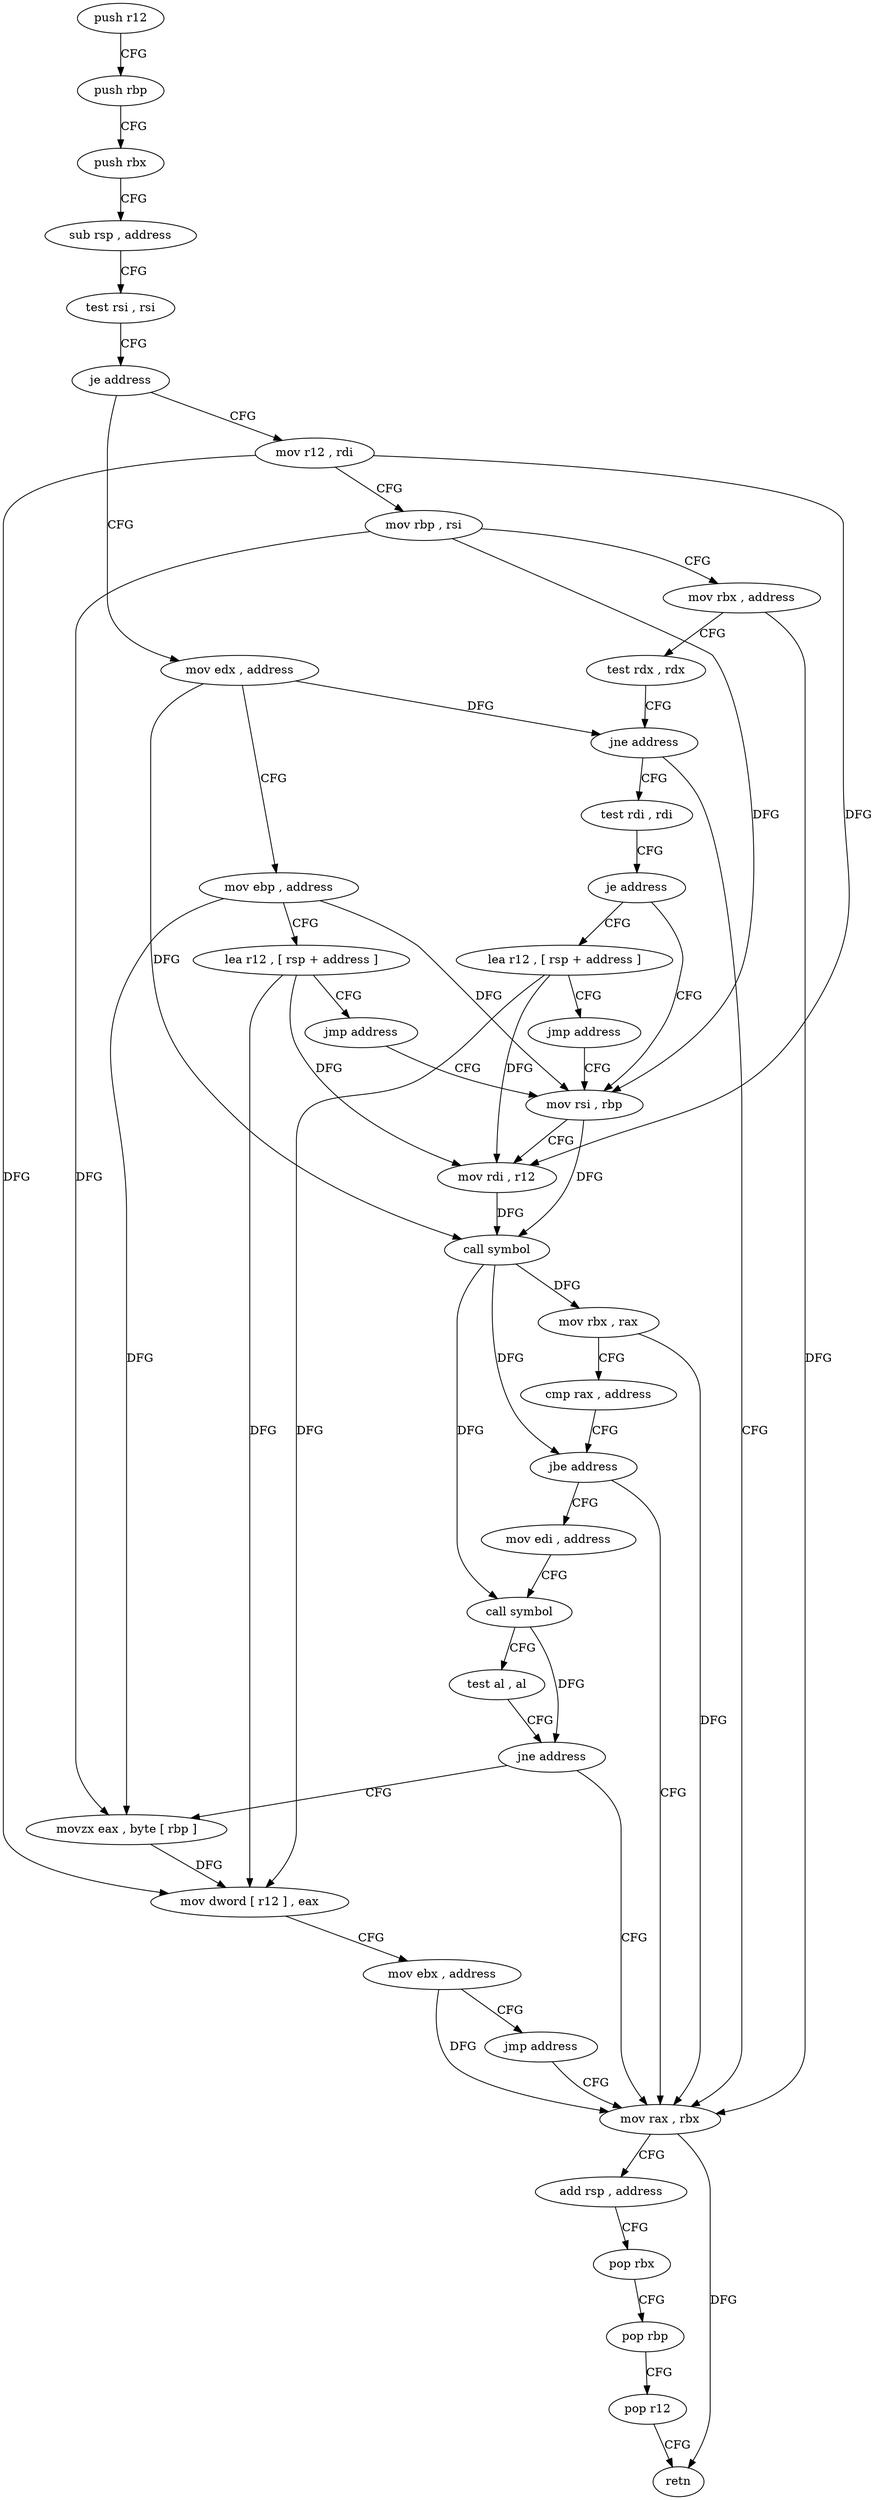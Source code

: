 digraph "func" {
"4282911" [label = "push r12" ]
"4282913" [label = "push rbp" ]
"4282914" [label = "push rbx" ]
"4282915" [label = "sub rsp , address" ]
"4282919" [label = "test rsi , rsi" ]
"4282922" [label = "je address" ]
"4283015" [label = "mov edx , address" ]
"4282924" [label = "mov r12 , rdi" ]
"4283020" [label = "mov ebp , address" ]
"4283025" [label = "lea r12 , [ rsp + address ]" ]
"4283030" [label = "jmp address" ]
"4282959" [label = "mov rsi , rbp" ]
"4282927" [label = "mov rbp , rsi" ]
"4282930" [label = "mov rbx , address" ]
"4282937" [label = "test rdx , rdx" ]
"4282940" [label = "jne address" ]
"4282954" [label = "test rdi , rdi" ]
"4282942" [label = "mov rax , rbx" ]
"4282962" [label = "mov rdi , r12" ]
"4282965" [label = "call symbol" ]
"4282970" [label = "mov rbx , rax" ]
"4282973" [label = "cmp rax , address" ]
"4282977" [label = "jbe address" ]
"4282979" [label = "mov edi , address" ]
"4282957" [label = "je address" ]
"4283008" [label = "lea r12 , [ rsp + address ]" ]
"4282945" [label = "add rsp , address" ]
"4282949" [label = "pop rbx" ]
"4282950" [label = "pop rbp" ]
"4282951" [label = "pop r12" ]
"4282953" [label = "retn" ]
"4282984" [label = "call symbol" ]
"4282989" [label = "test al , al" ]
"4282991" [label = "jne address" ]
"4282993" [label = "movzx eax , byte [ rbp ]" ]
"4283013" [label = "jmp address" ]
"4282997" [label = "mov dword [ r12 ] , eax" ]
"4283001" [label = "mov ebx , address" ]
"4283006" [label = "jmp address" ]
"4282911" -> "4282913" [ label = "CFG" ]
"4282913" -> "4282914" [ label = "CFG" ]
"4282914" -> "4282915" [ label = "CFG" ]
"4282915" -> "4282919" [ label = "CFG" ]
"4282919" -> "4282922" [ label = "CFG" ]
"4282922" -> "4283015" [ label = "CFG" ]
"4282922" -> "4282924" [ label = "CFG" ]
"4283015" -> "4283020" [ label = "CFG" ]
"4283015" -> "4282940" [ label = "DFG" ]
"4283015" -> "4282965" [ label = "DFG" ]
"4282924" -> "4282927" [ label = "CFG" ]
"4282924" -> "4282962" [ label = "DFG" ]
"4282924" -> "4282997" [ label = "DFG" ]
"4283020" -> "4283025" [ label = "CFG" ]
"4283020" -> "4282959" [ label = "DFG" ]
"4283020" -> "4282993" [ label = "DFG" ]
"4283025" -> "4283030" [ label = "CFG" ]
"4283025" -> "4282962" [ label = "DFG" ]
"4283025" -> "4282997" [ label = "DFG" ]
"4283030" -> "4282959" [ label = "CFG" ]
"4282959" -> "4282962" [ label = "CFG" ]
"4282959" -> "4282965" [ label = "DFG" ]
"4282927" -> "4282930" [ label = "CFG" ]
"4282927" -> "4282959" [ label = "DFG" ]
"4282927" -> "4282993" [ label = "DFG" ]
"4282930" -> "4282937" [ label = "CFG" ]
"4282930" -> "4282942" [ label = "DFG" ]
"4282937" -> "4282940" [ label = "CFG" ]
"4282940" -> "4282954" [ label = "CFG" ]
"4282940" -> "4282942" [ label = "CFG" ]
"4282954" -> "4282957" [ label = "CFG" ]
"4282942" -> "4282945" [ label = "CFG" ]
"4282942" -> "4282953" [ label = "DFG" ]
"4282962" -> "4282965" [ label = "DFG" ]
"4282965" -> "4282970" [ label = "DFG" ]
"4282965" -> "4282977" [ label = "DFG" ]
"4282965" -> "4282984" [ label = "DFG" ]
"4282970" -> "4282973" [ label = "CFG" ]
"4282970" -> "4282942" [ label = "DFG" ]
"4282973" -> "4282977" [ label = "CFG" ]
"4282977" -> "4282942" [ label = "CFG" ]
"4282977" -> "4282979" [ label = "CFG" ]
"4282979" -> "4282984" [ label = "CFG" ]
"4282957" -> "4283008" [ label = "CFG" ]
"4282957" -> "4282959" [ label = "CFG" ]
"4283008" -> "4283013" [ label = "CFG" ]
"4283008" -> "4282962" [ label = "DFG" ]
"4283008" -> "4282997" [ label = "DFG" ]
"4282945" -> "4282949" [ label = "CFG" ]
"4282949" -> "4282950" [ label = "CFG" ]
"4282950" -> "4282951" [ label = "CFG" ]
"4282951" -> "4282953" [ label = "CFG" ]
"4282984" -> "4282989" [ label = "CFG" ]
"4282984" -> "4282991" [ label = "DFG" ]
"4282989" -> "4282991" [ label = "CFG" ]
"4282991" -> "4282942" [ label = "CFG" ]
"4282991" -> "4282993" [ label = "CFG" ]
"4282993" -> "4282997" [ label = "DFG" ]
"4283013" -> "4282959" [ label = "CFG" ]
"4282997" -> "4283001" [ label = "CFG" ]
"4283001" -> "4283006" [ label = "CFG" ]
"4283001" -> "4282942" [ label = "DFG" ]
"4283006" -> "4282942" [ label = "CFG" ]
}
